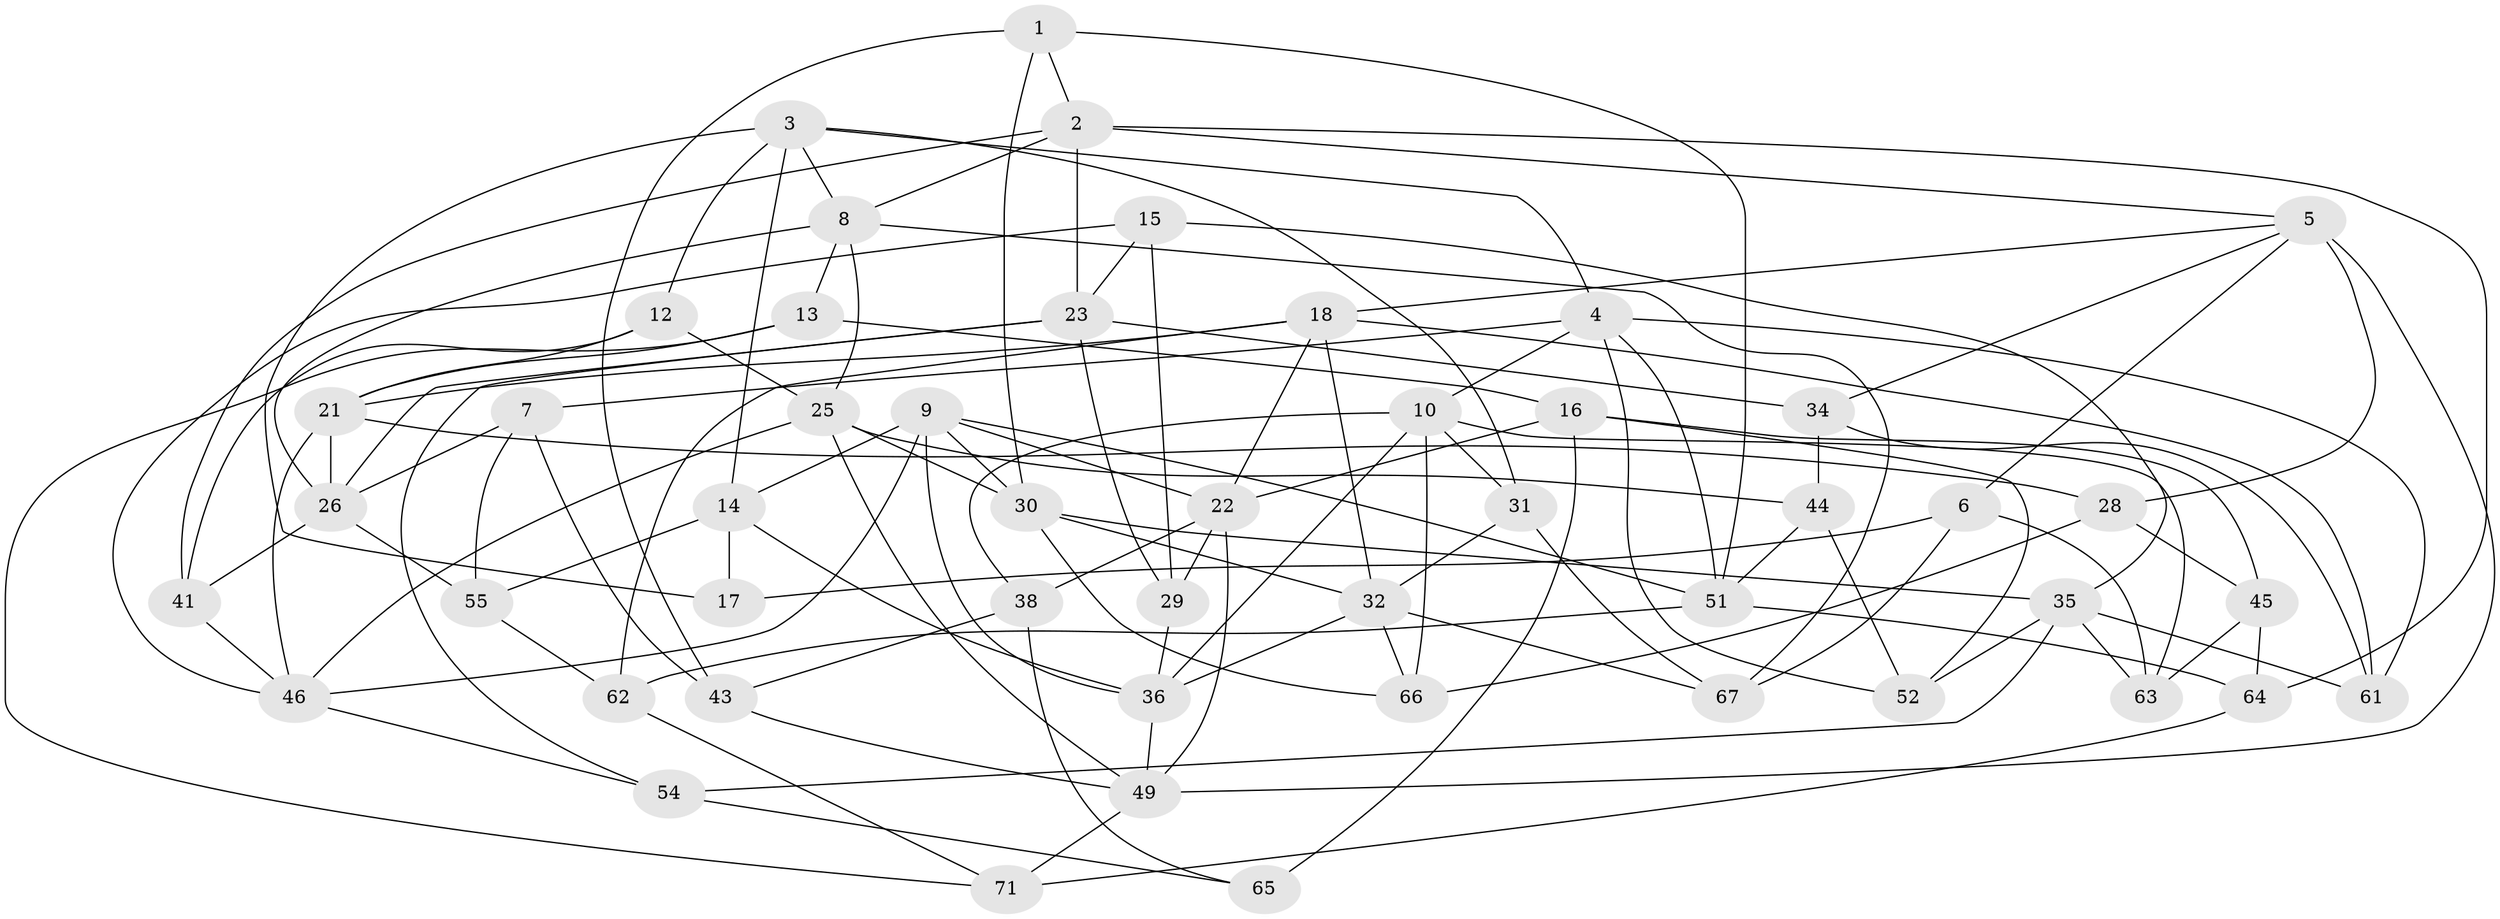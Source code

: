 // Generated by graph-tools (version 1.1) at 2025/24/03/03/25 07:24:23]
// undirected, 49 vertices, 118 edges
graph export_dot {
graph [start="1"]
  node [color=gray90,style=filled];
  1;
  2 [super="+56"];
  3 [super="+19"];
  4 [super="+33"];
  5 [super="+20"];
  6;
  7;
  8 [super="+48"];
  9 [super="+11"];
  10 [super="+58"];
  12;
  13;
  14 [super="+60"];
  15;
  16 [super="+40"];
  17;
  18 [super="+47"];
  21 [super="+59"];
  22 [super="+24"];
  23 [super="+27"];
  25 [super="+69"];
  26 [super="+37"];
  28;
  29;
  30 [super="+42"];
  31;
  32 [super="+39"];
  34;
  35 [super="+50"];
  36 [super="+57"];
  38;
  41;
  43;
  44;
  45;
  46 [super="+70"];
  49 [super="+53"];
  51 [super="+68"];
  52;
  54;
  55;
  61;
  62;
  63;
  64;
  65;
  66;
  67;
  71;
  1 -- 30;
  1 -- 43;
  1 -- 51;
  1 -- 2;
  2 -- 41;
  2 -- 8;
  2 -- 64;
  2 -- 23;
  2 -- 5;
  3 -- 12;
  3 -- 31;
  3 -- 17;
  3 -- 4;
  3 -- 14;
  3 -- 8;
  4 -- 52;
  4 -- 61;
  4 -- 10;
  4 -- 7;
  4 -- 51;
  5 -- 34;
  5 -- 28;
  5 -- 18;
  5 -- 49;
  5 -- 6;
  6 -- 67;
  6 -- 17;
  6 -- 63;
  7 -- 43;
  7 -- 55;
  7 -- 26;
  8 -- 67;
  8 -- 25;
  8 -- 26;
  8 -- 13;
  9 -- 51;
  9 -- 36;
  9 -- 30;
  9 -- 14;
  9 -- 22;
  9 -- 46;
  10 -- 38;
  10 -- 31;
  10 -- 66;
  10 -- 63;
  10 -- 36;
  12 -- 41;
  12 -- 25;
  12 -- 21;
  13 -- 16;
  13 -- 71;
  13 -- 21;
  14 -- 55;
  14 -- 17 [weight=2];
  14 -- 36;
  15 -- 23;
  15 -- 29;
  15 -- 35;
  15 -- 46;
  16 -- 65 [weight=2];
  16 -- 22;
  16 -- 52;
  16 -- 45;
  18 -- 61;
  18 -- 32;
  18 -- 22;
  18 -- 21;
  18 -- 62;
  21 -- 46;
  21 -- 28;
  21 -- 26;
  22 -- 29;
  22 -- 38;
  22 -- 49;
  23 -- 29;
  23 -- 26;
  23 -- 34;
  23 -- 54;
  25 -- 44;
  25 -- 46;
  25 -- 30;
  25 -- 49;
  26 -- 41;
  26 -- 55;
  28 -- 66;
  28 -- 45;
  29 -- 36;
  30 -- 66;
  30 -- 35;
  30 -- 32;
  31 -- 32;
  31 -- 67;
  32 -- 66;
  32 -- 67;
  32 -- 36;
  34 -- 61;
  34 -- 44;
  35 -- 54;
  35 -- 52;
  35 -- 63;
  35 -- 61;
  36 -- 49;
  38 -- 65;
  38 -- 43;
  41 -- 46;
  43 -- 49;
  44 -- 52;
  44 -- 51;
  45 -- 63;
  45 -- 64;
  46 -- 54;
  49 -- 71;
  51 -- 62;
  51 -- 64;
  54 -- 65;
  55 -- 62;
  62 -- 71;
  64 -- 71;
}

